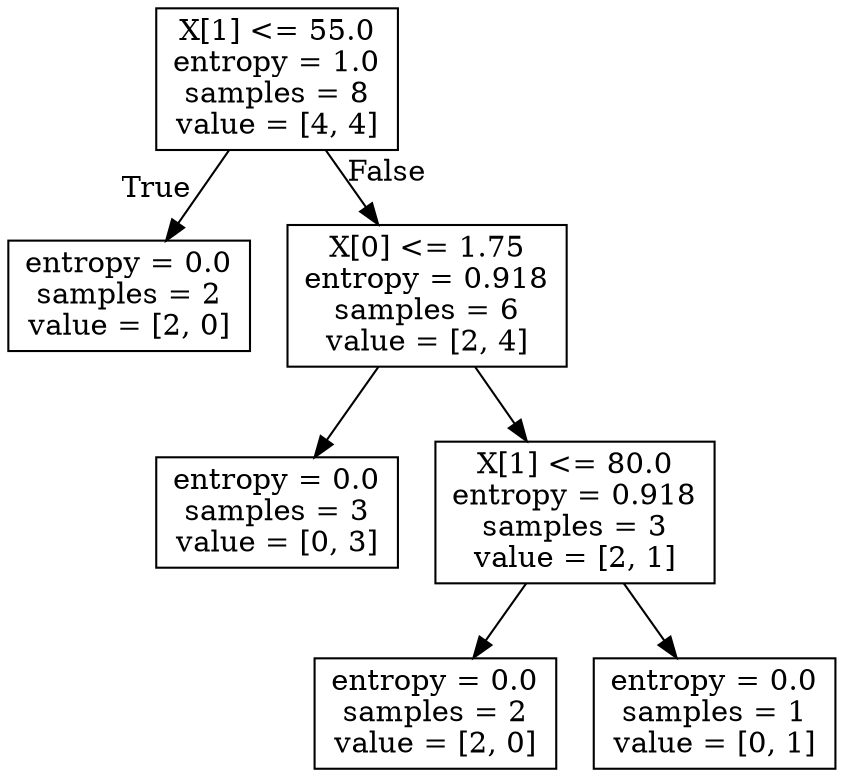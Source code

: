 digraph Tree {
node [shape=box] ;
0 [label="X[1] <= 55.0\nentropy = 1.0\nsamples = 8\nvalue = [4, 4]"] ;
1 [label="entropy = 0.0\nsamples = 2\nvalue = [2, 0]"] ;
0 -> 1 [labeldistance=2.5, labelangle=45, headlabel="True"] ;
2 [label="X[0] <= 1.75\nentropy = 0.918\nsamples = 6\nvalue = [2, 4]"] ;
0 -> 2 [labeldistance=2.5, labelangle=-45, headlabel="False"] ;
3 [label="entropy = 0.0\nsamples = 3\nvalue = [0, 3]"] ;
2 -> 3 ;
4 [label="X[1] <= 80.0\nentropy = 0.918\nsamples = 3\nvalue = [2, 1]"] ;
2 -> 4 ;
5 [label="entropy = 0.0\nsamples = 2\nvalue = [2, 0]"] ;
4 -> 5 ;
6 [label="entropy = 0.0\nsamples = 1\nvalue = [0, 1]"] ;
4 -> 6 ;
}